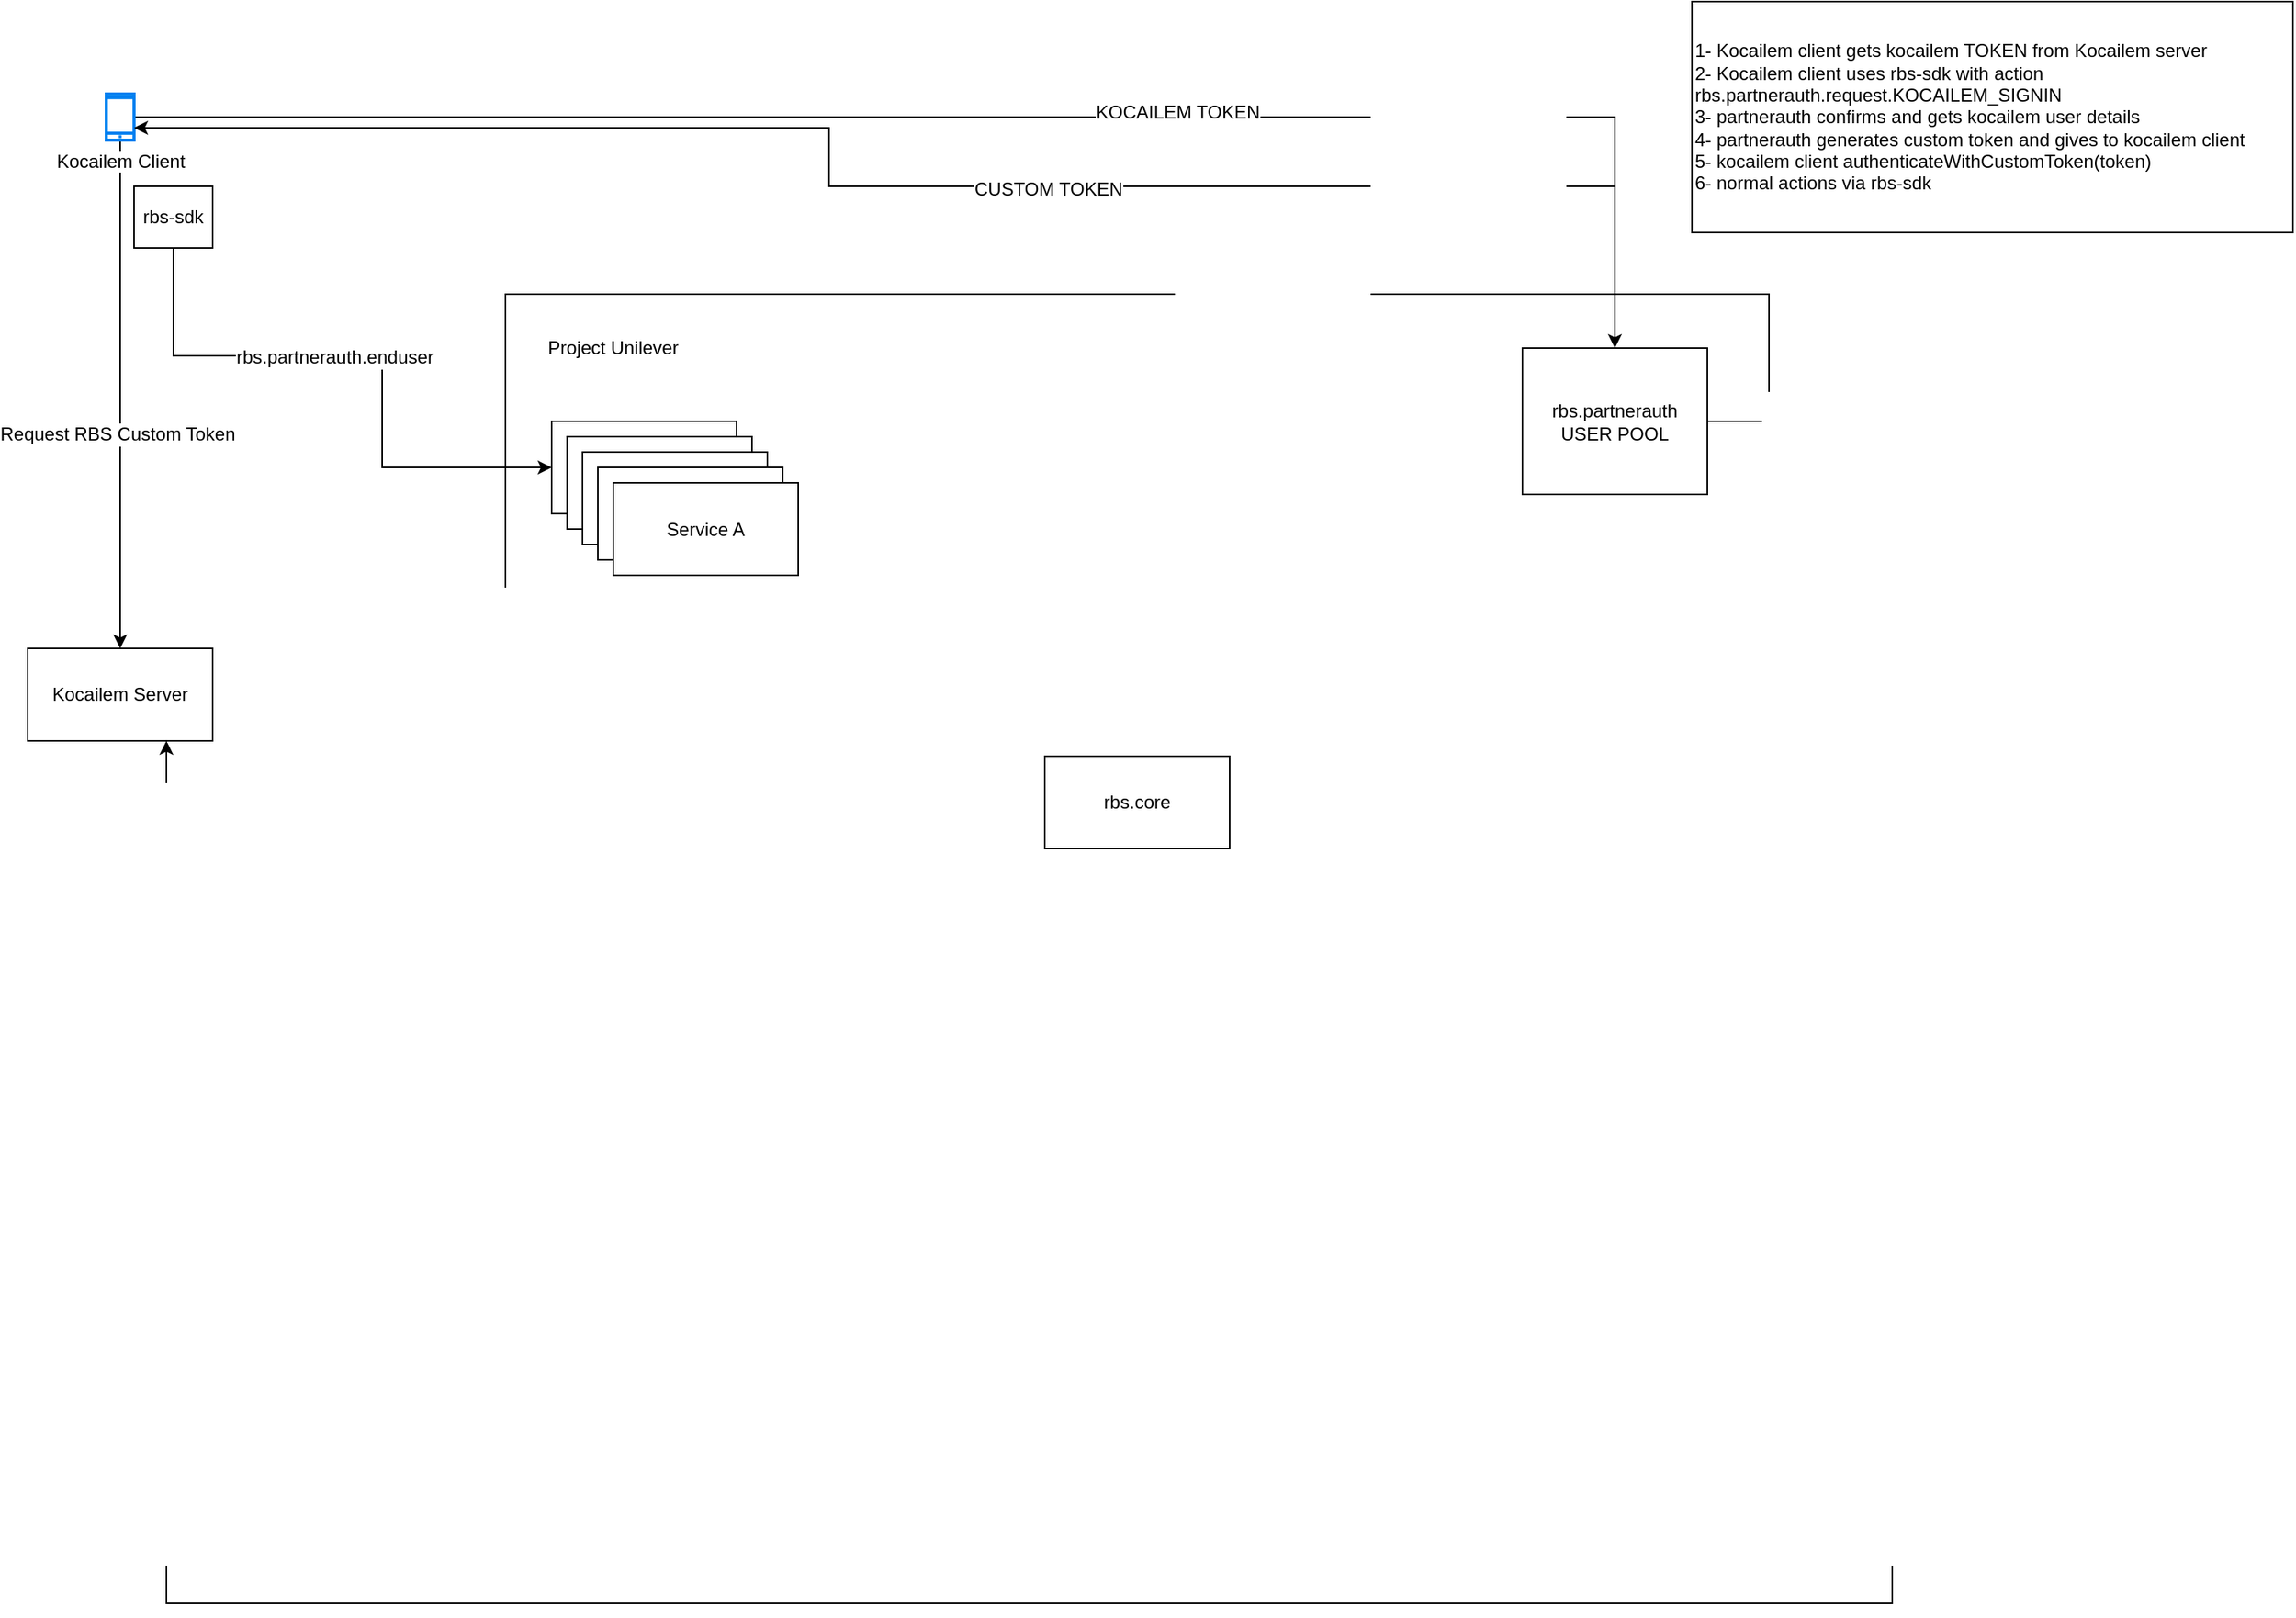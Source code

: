 <mxfile version="12.2.4" pages="1"><diagram id="ZzMalKb2EzAnm2lxfDpq" name="Page-1"><mxGraphModel dx="2082" dy="1142" grid="1" gridSize="10" guides="1" tooltips="1" connect="1" arrows="1" fold="1" page="0" pageScale="1" pageWidth="850" pageHeight="1100" math="0" shadow="0"><root><mxCell id="0"/><mxCell id="1" parent="0"/><mxCell id="2" value="" style="rounded=0;whiteSpace=wrap;html=1;" parent="1" vertex="1"><mxGeometry x="-10" y="210" width="820" height="720" as="geometry"/></mxCell><mxCell id="3" value="Project Unilever" style="text;html=1;strokeColor=none;fillColor=none;align=center;verticalAlign=middle;whiteSpace=wrap;rounded=0;" parent="1" vertex="1"><mxGeometry x="10" y="230" width="100" height="30" as="geometry"/></mxCell><mxCell id="5" value="rbs.core" style="rounded=0;whiteSpace=wrap;html=1;" parent="1" vertex="1"><mxGeometry x="340" y="510" width="120" height="60" as="geometry"/></mxCell><mxCell id="6" value="Kocailem Server" style="rounded=0;whiteSpace=wrap;html=1;" parent="1" vertex="1"><mxGeometry x="-320" y="440" width="120" height="60" as="geometry"/></mxCell><mxCell id="20" style="edgeStyle=orthogonalEdgeStyle;rounded=0;orthogonalLoop=1;jettySize=auto;html=1;" parent="1" source="19" target="6" edge="1"><mxGeometry relative="1" as="geometry"/></mxCell><mxCell id="21" value="Request RBS Custom Token" style="text;html=1;resizable=0;points=[];align=center;verticalAlign=middle;labelBackgroundColor=#ffffff;" parent="20" vertex="1" connectable="0"><mxGeometry x="0.158" y="-2" relative="1" as="geometry"><mxPoint as="offset"/></mxGeometry></mxCell><mxCell id="49" style="edgeStyle=orthogonalEdgeStyle;rounded=0;orthogonalLoop=1;jettySize=auto;html=1;" parent="1" source="19" target="24" edge="1"><mxGeometry relative="1" as="geometry"/></mxCell><mxCell id="50" value="KOCAILEM TOKEN" style="text;html=1;resizable=0;points=[];align=center;verticalAlign=middle;labelBackgroundColor=#ffffff;" parent="49" vertex="1" connectable="0"><mxGeometry x="0.219" y="3" relative="1" as="geometry"><mxPoint as="offset"/></mxGeometry></mxCell><mxCell id="19" value="Kocailem Client" style="html=1;verticalLabelPosition=bottom;align=center;labelBackgroundColor=#ffffff;verticalAlign=top;strokeWidth=2;strokeColor=#0080F0;shadow=0;dashed=0;shape=mxgraph.ios7.icons.smartphone;" parent="1" vertex="1"><mxGeometry x="-269" y="80" width="18" height="30" as="geometry"/></mxCell><mxCell id="47" style="edgeStyle=orthogonalEdgeStyle;rounded=0;orthogonalLoop=1;jettySize=auto;html=1;entryX=0;entryY=0.5;entryDx=0;entryDy=0;" parent="1" source="22" target="42" edge="1"><mxGeometry relative="1" as="geometry"><Array as="points"><mxPoint x="-225" y="250"/><mxPoint x="-90" y="250"/><mxPoint x="-90" y="323"/></Array></mxGeometry></mxCell><mxCell id="48" value="rbs.partnerauth.enduser" style="text;html=1;resizable=0;points=[];align=center;verticalAlign=middle;labelBackgroundColor=#ffffff;" parent="47" vertex="1" connectable="0"><mxGeometry x="-0.103" y="-1" relative="1" as="geometry"><mxPoint as="offset"/></mxGeometry></mxCell><mxCell id="22" value="rbs-sdk" style="rounded=0;whiteSpace=wrap;html=1;" parent="1" vertex="1"><mxGeometry x="-251" y="140" width="51" height="40" as="geometry"/></mxCell><mxCell id="51" style="edgeStyle=orthogonalEdgeStyle;rounded=0;orthogonalLoop=1;jettySize=auto;html=1;entryX=0.75;entryY=1;entryDx=0;entryDy=0;" parent="1" source="24" target="6" edge="1"><mxGeometry relative="1" as="geometry"><Array as="points"><mxPoint x="890" y="293"/><mxPoint x="890" y="1060"/><mxPoint x="-230" y="1060"/></Array></mxGeometry></mxCell><mxCell id="52" style="edgeStyle=orthogonalEdgeStyle;rounded=0;orthogonalLoop=1;jettySize=auto;html=1;entryX=1;entryY=0.733;entryDx=0;entryDy=0;entryPerimeter=0;" parent="1" source="24" target="19" edge="1"><mxGeometry relative="1" as="geometry"><Array as="points"><mxPoint x="710" y="140"/><mxPoint x="200" y="140"/><mxPoint x="200" y="102"/></Array></mxGeometry></mxCell><mxCell id="53" value="CUSTOM TOKEN" style="text;html=1;resizable=0;points=[];align=center;verticalAlign=middle;labelBackgroundColor=#ffffff;" parent="52" vertex="1" connectable="0"><mxGeometry x="-0.143" y="2" relative="1" as="geometry"><mxPoint as="offset"/></mxGeometry></mxCell><mxCell id="24" value="rbs.partnerauth&lt;br&gt;USER POOL" style="rounded=0;whiteSpace=wrap;html=1;" parent="1" vertex="1"><mxGeometry x="650" y="245" width="120" height="95" as="geometry"/></mxCell><mxCell id="42" value="Service A" style="rounded=0;whiteSpace=wrap;html=1;" parent="1" vertex="1"><mxGeometry x="20" y="292.5" width="120" height="60" as="geometry"/></mxCell><mxCell id="43" value="Service A" style="rounded=0;whiteSpace=wrap;html=1;" parent="1" vertex="1"><mxGeometry x="30" y="302.5" width="120" height="60" as="geometry"/></mxCell><mxCell id="44" value="Service A" style="rounded=0;whiteSpace=wrap;html=1;" parent="1" vertex="1"><mxGeometry x="40" y="312.5" width="120" height="60" as="geometry"/></mxCell><mxCell id="45" value="Service A" style="rounded=0;whiteSpace=wrap;html=1;" parent="1" vertex="1"><mxGeometry x="50" y="322.5" width="120" height="60" as="geometry"/></mxCell><mxCell id="46" value="Service A" style="rounded=0;whiteSpace=wrap;html=1;" parent="1" vertex="1"><mxGeometry x="60" y="332.5" width="120" height="60" as="geometry"/></mxCell><mxCell id="54" value="1- Kocailem client gets kocailem TOKEN from Kocailem server&lt;br&gt;2- Kocailem client uses rbs-sdk with action rbs.partnerauth.request.KOCAILEM_SIGNIN&lt;br&gt;3- partnerauth confirms and gets kocailem user details&lt;br&gt;4- partnerauth generates custom token and gives to kocailem client&lt;br&gt;5- kocailem client authenticateWithCustomToken(token)&lt;br&gt;6- normal actions via rbs-sdk" style="rounded=0;whiteSpace=wrap;html=1;align=left;" parent="1" vertex="1"><mxGeometry x="760" y="20" width="390" height="150" as="geometry"/></mxCell></root></mxGraphModel></diagram></mxfile>